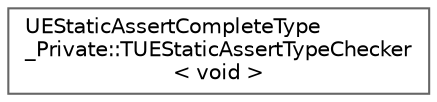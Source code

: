 digraph "Graphical Class Hierarchy"
{
 // INTERACTIVE_SVG=YES
 // LATEX_PDF_SIZE
  bgcolor="transparent";
  edge [fontname=Helvetica,fontsize=10,labelfontname=Helvetica,labelfontsize=10];
  node [fontname=Helvetica,fontsize=10,shape=box,height=0.2,width=0.4];
  rankdir="LR";
  Node0 [id="Node000000",label="UEStaticAssertCompleteType\l_Private::TUEStaticAssertTypeChecker\l\< void \>",height=0.2,width=0.4,color="grey40", fillcolor="white", style="filled",URL="$d3/d93/structUEStaticAssertCompleteType__Private_1_1TUEStaticAssertTypeChecker_3_01void_01_4.html",tooltip=" "];
}
